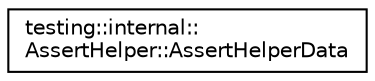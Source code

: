 digraph "Graphical Class Hierarchy"
{
 // INTERACTIVE_SVG=YES
 // LATEX_PDF_SIZE
  edge [fontname="Helvetica",fontsize="10",labelfontname="Helvetica",labelfontsize="10"];
  node [fontname="Helvetica",fontsize="10",shape=record];
  rankdir="LR";
  Node0 [label="testing::internal::\lAssertHelper::AssertHelperData",height=0.2,width=0.4,color="black", fillcolor="white", style="filled",URL="$de/d19/structtesting_1_1internal_1_1_assert_helper_1_1_assert_helper_data.html",tooltip=" "];
}
